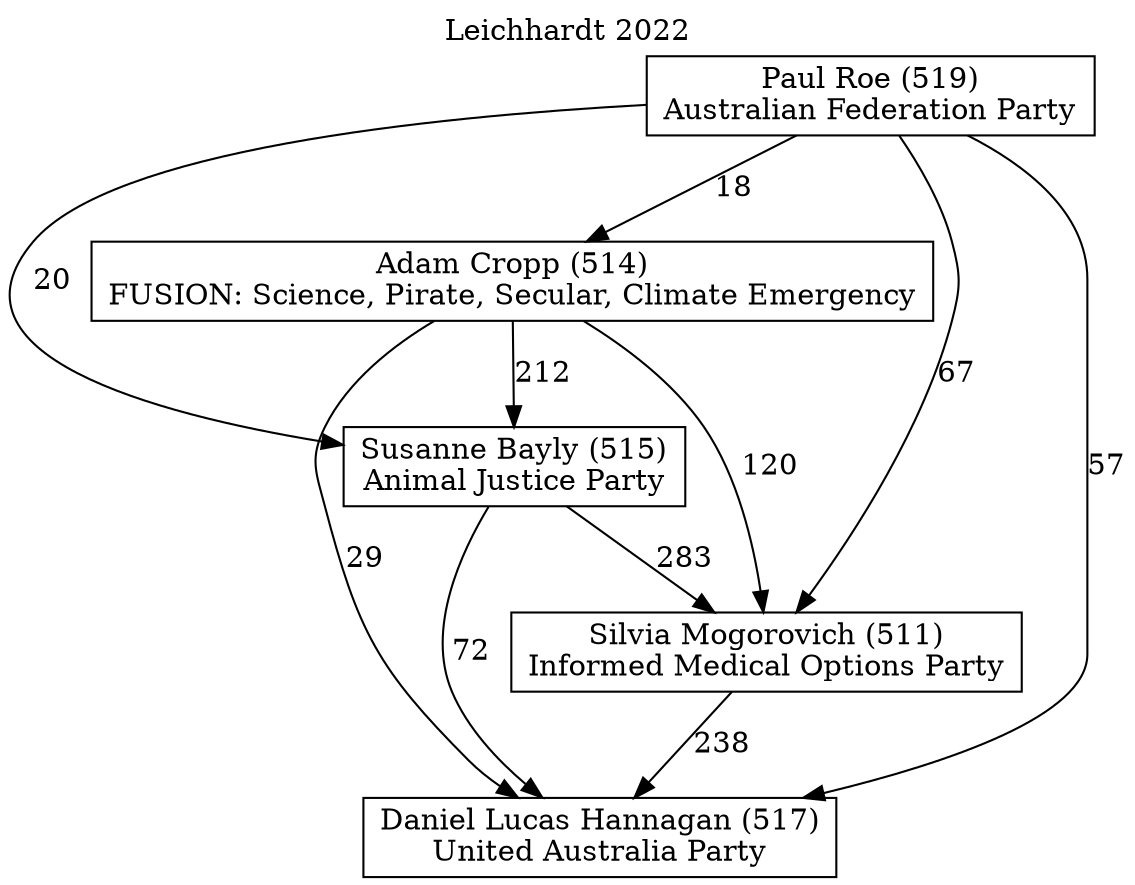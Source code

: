 // House preference flow
digraph "Daniel Lucas Hannagan (517)_Leichhardt_2022" {
	graph [label="Leichhardt 2022" labelloc=t mclimit=10]
	node [shape=box]
	"Silvia Mogorovich (511)" [label="Silvia Mogorovich (511)
Informed Medical Options Party"]
	"Susanne Bayly (515)" [label="Susanne Bayly (515)
Animal Justice Party"]
	"Paul Roe (519)" [label="Paul Roe (519)
Australian Federation Party"]
	"Adam Cropp (514)" [label="Adam Cropp (514)
FUSION: Science, Pirate, Secular, Climate Emergency"]
	"Daniel Lucas Hannagan (517)" [label="Daniel Lucas Hannagan (517)
United Australia Party"]
	"Adam Cropp (514)" -> "Daniel Lucas Hannagan (517)" [label=29]
	"Paul Roe (519)" -> "Susanne Bayly (515)" [label=20]
	"Silvia Mogorovich (511)" -> "Daniel Lucas Hannagan (517)" [label=238]
	"Paul Roe (519)" -> "Silvia Mogorovich (511)" [label=67]
	"Adam Cropp (514)" -> "Susanne Bayly (515)" [label=212]
	"Susanne Bayly (515)" -> "Daniel Lucas Hannagan (517)" [label=72]
	"Paul Roe (519)" -> "Adam Cropp (514)" [label=18]
	"Susanne Bayly (515)" -> "Silvia Mogorovich (511)" [label=283]
	"Adam Cropp (514)" -> "Silvia Mogorovich (511)" [label=120]
	"Paul Roe (519)" -> "Daniel Lucas Hannagan (517)" [label=57]
}
